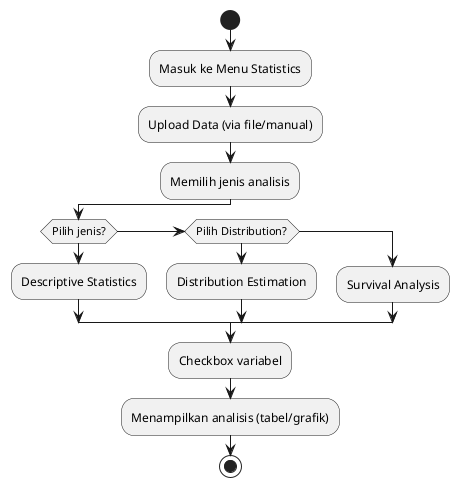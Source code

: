 @startuml StatisticsActivity
start
:Masuk ke Menu Statistics;
:Upload Data (via file/manual);
:Memilih jenis analisis;

if (Pilih jenis?) then
  :Descriptive Statistics;
elseif (Pilih Distribution?) then
  :Distribution Estimation;
else
  :Survival Analysis;
endif

:Checkbox variabel;
:Menampilkan analisis (tabel/grafik);
stop
@enduml
